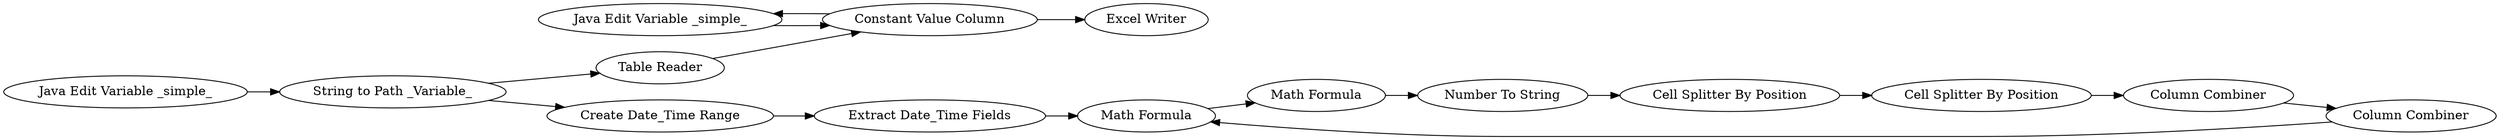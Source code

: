 digraph {
	15 -> 454
	452 -> 449
	12 -> 13
	454 -> 453
	9 -> 17
	8 -> 9
	454 -> 15
	452 -> 4
	13 -> 16
	23 -> 8
	449 -> 454
	11 -> 12
	16 -> 8
	4 -> 23
	451 -> 452
	17 -> 11
	16 [label="Column Combiner"]
	449 [label="Table Reader"]
	13 [label="Column Combiner"]
	451 [label="Java Edit Variable _simple_"]
	9 [label="Math Formula"]
	11 [label="Cell Splitter By Position"]
	454 [label="Constant Value Column"]
	4 [label="Create Date_Time Range"]
	23 [label="Extract Date_Time Fields"]
	452 [label="String to Path _Variable_"]
	8 [label="Math Formula"]
	15 [label="Java Edit Variable _simple_"]
	453 [label="Excel Writer"]
	17 [label="Number To String"]
	12 [label="Cell Splitter By Position"]
	rankdir=LR
}
